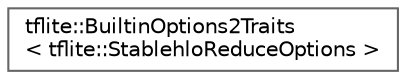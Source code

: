 digraph "Graphical Class Hierarchy"
{
 // LATEX_PDF_SIZE
  bgcolor="transparent";
  edge [fontname=Helvetica,fontsize=10,labelfontname=Helvetica,labelfontsize=10];
  node [fontname=Helvetica,fontsize=10,shape=box,height=0.2,width=0.4];
  rankdir="LR";
  Node0 [id="Node000000",label="tflite::BuiltinOptions2Traits\l\< tflite::StablehloReduceOptions \>",height=0.2,width=0.4,color="grey40", fillcolor="white", style="filled",URL="$structtflite_1_1_builtin_options2_traits_3_01tflite_1_1_stablehlo_reduce_options_01_4.html",tooltip=" "];
}
